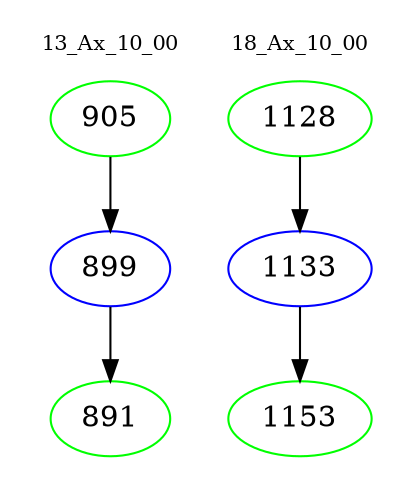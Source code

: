 digraph{
subgraph cluster_0 {
color = white
label = "13_Ax_10_00";
fontsize=10;
T0_905 [label="905", color="green"]
T0_905 -> T0_899 [color="black"]
T0_899 [label="899", color="blue"]
T0_899 -> T0_891 [color="black"]
T0_891 [label="891", color="green"]
}
subgraph cluster_1 {
color = white
label = "18_Ax_10_00";
fontsize=10;
T1_1128 [label="1128", color="green"]
T1_1128 -> T1_1133 [color="black"]
T1_1133 [label="1133", color="blue"]
T1_1133 -> T1_1153 [color="black"]
T1_1153 [label="1153", color="green"]
}
}
